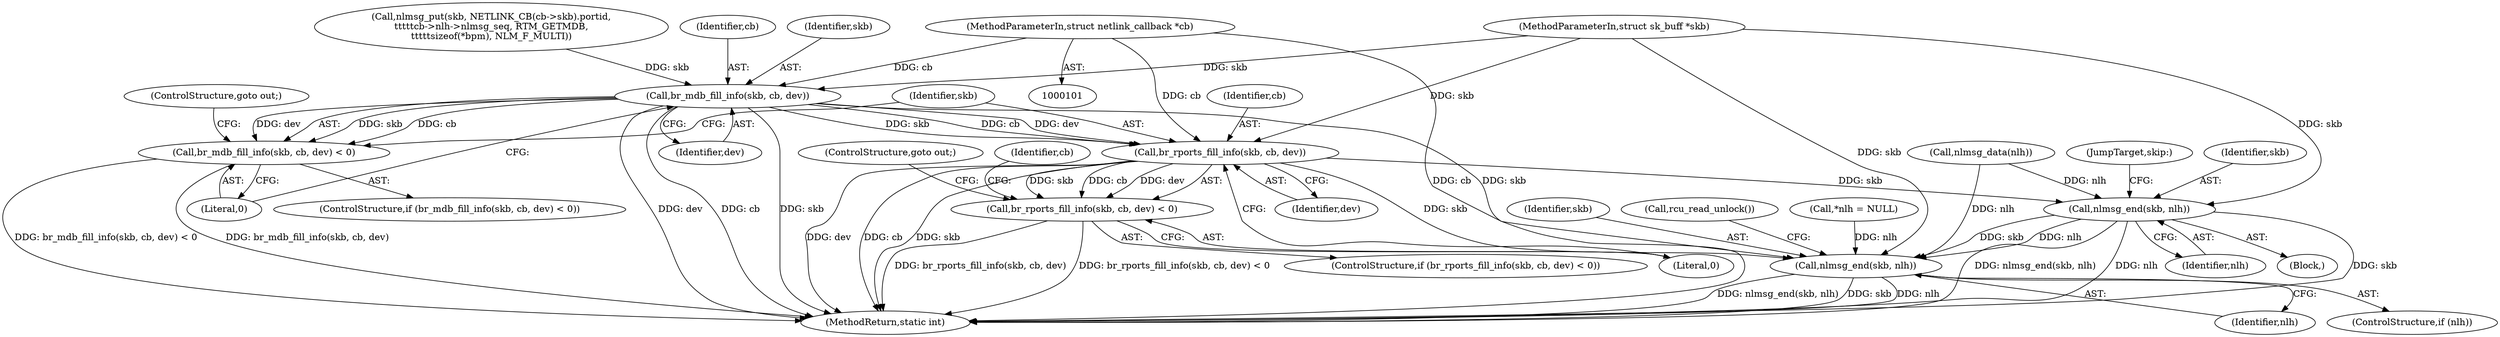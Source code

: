 digraph "0_linux_c085c49920b2f900ba716b4ca1c1a55ece9872cc@pointer" {
"1000103" [label="(MethodParameterIn,struct netlink_callback *cb)"];
"1000197" [label="(Call,br_mdb_fill_info(skb, cb, dev))"];
"1000196" [label="(Call,br_mdb_fill_info(skb, cb, dev) < 0)"];
"1000205" [label="(Call,br_rports_fill_info(skb, cb, dev))"];
"1000204" [label="(Call,br_rports_fill_info(skb, cb, dev) < 0)"];
"1000218" [label="(Call,nlmsg_end(skb, nlh))"];
"1000227" [label="(Call,nlmsg_end(skb, nlh))"];
"1000218" [label="(Call,nlmsg_end(skb, nlh))"];
"1000155" [label="(Call,nlmsg_put(skb, NETLINK_CB(cb->skb).portid,\n\t\t\t\t\tcb->nlh->nlmsg_seq, RTM_GETMDB,\n\t\t\t\t\tsizeof(*bpm), NLM_F_MULTI))"];
"1000102" [label="(MethodParameterIn,struct sk_buff *skb)"];
"1000203" [label="(ControlStructure,if (br_rports_fill_info(skb, cb, dev) < 0))"];
"1000228" [label="(Identifier,skb)"];
"1000103" [label="(MethodParameterIn,struct netlink_callback *cb)"];
"1000202" [label="(ControlStructure,goto out;)"];
"1000220" [label="(Identifier,nlh)"];
"1000230" [label="(Call,rcu_read_unlock())"];
"1000204" [label="(Call,br_rports_fill_info(skb, cb, dev) < 0)"];
"1000146" [label="(Block,)"];
"1000210" [label="(ControlStructure,goto out;)"];
"1000114" [label="(Call,*nlh = NULL)"];
"1000201" [label="(Literal,0)"];
"1000242" [label="(MethodReturn,static int)"];
"1000197" [label="(Call,br_mdb_fill_info(skb, cb, dev))"];
"1000196" [label="(Call,br_mdb_fill_info(skb, cb, dev) < 0)"];
"1000199" [label="(Identifier,cb)"];
"1000225" [label="(ControlStructure,if (nlh))"];
"1000221" [label="(JumpTarget,skip:)"];
"1000219" [label="(Identifier,skb)"];
"1000200" [label="(Identifier,dev)"];
"1000209" [label="(Literal,0)"];
"1000207" [label="(Identifier,cb)"];
"1000229" [label="(Identifier,nlh)"];
"1000214" [label="(Identifier,cb)"];
"1000195" [label="(ControlStructure,if (br_mdb_fill_info(skb, cb, dev) < 0))"];
"1000206" [label="(Identifier,skb)"];
"1000205" [label="(Call,br_rports_fill_info(skb, cb, dev))"];
"1000208" [label="(Identifier,dev)"];
"1000227" [label="(Call,nlmsg_end(skb, nlh))"];
"1000180" [label="(Call,nlmsg_data(nlh))"];
"1000198" [label="(Identifier,skb)"];
"1000103" -> "1000101"  [label="AST: "];
"1000103" -> "1000242"  [label="DDG: cb"];
"1000103" -> "1000197"  [label="DDG: cb"];
"1000103" -> "1000205"  [label="DDG: cb"];
"1000197" -> "1000196"  [label="AST: "];
"1000197" -> "1000200"  [label="CFG: "];
"1000198" -> "1000197"  [label="AST: "];
"1000199" -> "1000197"  [label="AST: "];
"1000200" -> "1000197"  [label="AST: "];
"1000201" -> "1000197"  [label="CFG: "];
"1000197" -> "1000242"  [label="DDG: dev"];
"1000197" -> "1000242"  [label="DDG: cb"];
"1000197" -> "1000242"  [label="DDG: skb"];
"1000197" -> "1000196"  [label="DDG: skb"];
"1000197" -> "1000196"  [label="DDG: cb"];
"1000197" -> "1000196"  [label="DDG: dev"];
"1000155" -> "1000197"  [label="DDG: skb"];
"1000102" -> "1000197"  [label="DDG: skb"];
"1000197" -> "1000205"  [label="DDG: skb"];
"1000197" -> "1000205"  [label="DDG: cb"];
"1000197" -> "1000205"  [label="DDG: dev"];
"1000197" -> "1000227"  [label="DDG: skb"];
"1000196" -> "1000195"  [label="AST: "];
"1000196" -> "1000201"  [label="CFG: "];
"1000201" -> "1000196"  [label="AST: "];
"1000202" -> "1000196"  [label="CFG: "];
"1000206" -> "1000196"  [label="CFG: "];
"1000196" -> "1000242"  [label="DDG: br_mdb_fill_info(skb, cb, dev)"];
"1000196" -> "1000242"  [label="DDG: br_mdb_fill_info(skb, cb, dev) < 0"];
"1000205" -> "1000204"  [label="AST: "];
"1000205" -> "1000208"  [label="CFG: "];
"1000206" -> "1000205"  [label="AST: "];
"1000207" -> "1000205"  [label="AST: "];
"1000208" -> "1000205"  [label="AST: "];
"1000209" -> "1000205"  [label="CFG: "];
"1000205" -> "1000242"  [label="DDG: skb"];
"1000205" -> "1000242"  [label="DDG: dev"];
"1000205" -> "1000242"  [label="DDG: cb"];
"1000205" -> "1000204"  [label="DDG: skb"];
"1000205" -> "1000204"  [label="DDG: cb"];
"1000205" -> "1000204"  [label="DDG: dev"];
"1000102" -> "1000205"  [label="DDG: skb"];
"1000205" -> "1000218"  [label="DDG: skb"];
"1000205" -> "1000227"  [label="DDG: skb"];
"1000204" -> "1000203"  [label="AST: "];
"1000204" -> "1000209"  [label="CFG: "];
"1000209" -> "1000204"  [label="AST: "];
"1000210" -> "1000204"  [label="CFG: "];
"1000214" -> "1000204"  [label="CFG: "];
"1000204" -> "1000242"  [label="DDG: br_rports_fill_info(skb, cb, dev)"];
"1000204" -> "1000242"  [label="DDG: br_rports_fill_info(skb, cb, dev) < 0"];
"1000218" -> "1000146"  [label="AST: "];
"1000218" -> "1000220"  [label="CFG: "];
"1000219" -> "1000218"  [label="AST: "];
"1000220" -> "1000218"  [label="AST: "];
"1000221" -> "1000218"  [label="CFG: "];
"1000218" -> "1000242"  [label="DDG: skb"];
"1000218" -> "1000242"  [label="DDG: nlmsg_end(skb, nlh)"];
"1000218" -> "1000242"  [label="DDG: nlh"];
"1000102" -> "1000218"  [label="DDG: skb"];
"1000180" -> "1000218"  [label="DDG: nlh"];
"1000218" -> "1000227"  [label="DDG: skb"];
"1000218" -> "1000227"  [label="DDG: nlh"];
"1000227" -> "1000225"  [label="AST: "];
"1000227" -> "1000229"  [label="CFG: "];
"1000228" -> "1000227"  [label="AST: "];
"1000229" -> "1000227"  [label="AST: "];
"1000230" -> "1000227"  [label="CFG: "];
"1000227" -> "1000242"  [label="DDG: nlmsg_end(skb, nlh)"];
"1000227" -> "1000242"  [label="DDG: skb"];
"1000227" -> "1000242"  [label="DDG: nlh"];
"1000102" -> "1000227"  [label="DDG: skb"];
"1000180" -> "1000227"  [label="DDG: nlh"];
"1000114" -> "1000227"  [label="DDG: nlh"];
}
